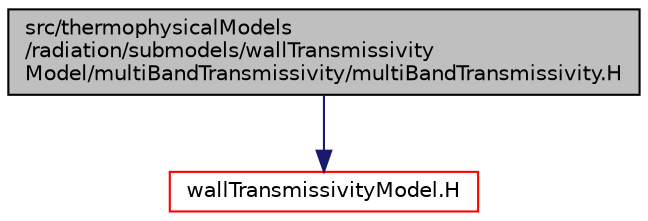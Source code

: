 digraph "src/thermophysicalModels/radiation/submodels/wallTransmissivityModel/multiBandTransmissivity/multiBandTransmissivity.H"
{
  bgcolor="transparent";
  edge [fontname="Helvetica",fontsize="10",labelfontname="Helvetica",labelfontsize="10"];
  node [fontname="Helvetica",fontsize="10",shape=record];
  Node1 [label="src/thermophysicalModels\l/radiation/submodels/wallTransmissivity\lModel/multiBandTransmissivity/multiBandTransmissivity.H",height=0.2,width=0.4,color="black", fillcolor="grey75", style="filled" fontcolor="black"];
  Node1 -> Node2 [color="midnightblue",fontsize="10",style="solid",fontname="Helvetica"];
  Node2 [label="wallTransmissivityModel.H",height=0.2,width=0.4,color="red",URL="$wallTransmissivityModel_8H.html"];
}
